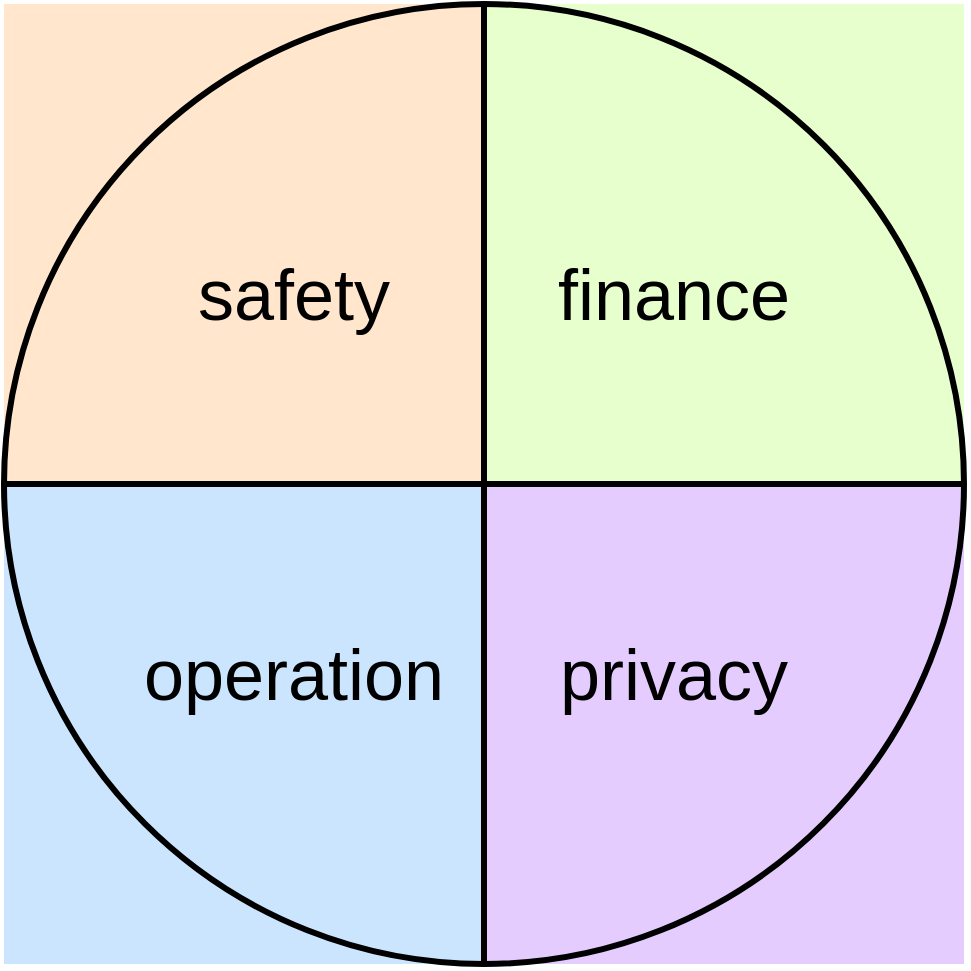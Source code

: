 <mxfile version="21.7.5" type="device" pages="2">
  <diagram id="cAdHGZJsjUvaponxbGY9" name="domains">
    <mxGraphModel dx="2338" dy="1419" grid="1" gridSize="10" guides="1" tooltips="1" connect="1" arrows="1" fold="1" page="0" pageScale="1" pageWidth="1100" pageHeight="850" math="0" shadow="0">
      <root>
        <mxCell id="0" />
        <mxCell id="1" value="elements" style="locked=1;" parent="0" />
        <mxCell id="cLyZf-0CtYA_WugBfVHc-8" value="" style="whiteSpace=wrap;html=1;aspect=fixed;strokeWidth=3;strokeColor=none;fillColor=#FFE6CC;" parent="1" vertex="1">
          <mxGeometry x="240" y="320" width="240" height="240" as="geometry" />
        </mxCell>
        <mxCell id="cLyZf-0CtYA_WugBfVHc-12" value="" style="whiteSpace=wrap;html=1;aspect=fixed;strokeWidth=3;strokeColor=none;fillColor=#E6FFCC;" parent="1" vertex="1">
          <mxGeometry x="480" y="320" width="240" height="240" as="geometry" />
        </mxCell>
        <mxCell id="cLyZf-0CtYA_WugBfVHc-14" value="&lt;font style=&quot;font-size: 24px;&quot;&gt;&lt;br&gt;&lt;/font&gt;" style="whiteSpace=wrap;html=1;aspect=fixed;strokeWidth=3;strokeColor=none;fillColor=#E5CCFF;" parent="1" vertex="1">
          <mxGeometry x="480" y="560" width="240" height="240" as="geometry" />
        </mxCell>
        <mxCell id="cLyZf-0CtYA_WugBfVHc-13" value="&lt;font style=&quot;font-size: 24px;&quot;&gt;&lt;br&gt;&lt;/font&gt;" style="whiteSpace=wrap;html=1;aspect=fixed;strokeWidth=3;strokeColor=none;fillColor=#CCE5FF;" parent="1" vertex="1">
          <mxGeometry x="240" y="560" width="240" height="240" as="geometry" />
        </mxCell>
        <mxCell id="cLyZf-0CtYA_WugBfVHc-23" value="text" style="locked=1;" parent="0" />
        <mxCell id="cLyZf-0CtYA_WugBfVHc-19" value="&lt;span style=&quot;font-size: 36px;&quot;&gt;finance&lt;/span&gt;" style="whiteSpace=wrap;html=1;aspect=fixed;strokeWidth=3;strokeColor=none;fillColor=#E6FFCC;fontSize=36;" parent="cLyZf-0CtYA_WugBfVHc-23" vertex="1">
          <mxGeometry x="480" y="370" width="190" height="190" as="geometry" />
        </mxCell>
        <mxCell id="cLyZf-0CtYA_WugBfVHc-20" value="&lt;font style=&quot;font-size: 36px;&quot;&gt;privacy&lt;br style=&quot;font-size: 36px;&quot;&gt;&lt;/font&gt;" style="whiteSpace=wrap;html=1;aspect=fixed;strokeWidth=3;strokeColor=none;fillColor=#E5CCFF;fontSize=36;" parent="cLyZf-0CtYA_WugBfVHc-23" vertex="1">
          <mxGeometry x="480" y="560" width="190" height="190" as="geometry" />
        </mxCell>
        <mxCell id="cLyZf-0CtYA_WugBfVHc-21" value="&lt;font style=&quot;font-size: 36px;&quot;&gt;operation&lt;br style=&quot;font-size: 36px;&quot;&gt;&lt;/font&gt;" style="whiteSpace=wrap;html=1;aspect=fixed;strokeWidth=3;strokeColor=none;fillColor=#CCE5FF;fontSize=36;" parent="cLyZf-0CtYA_WugBfVHc-23" vertex="1">
          <mxGeometry x="290" y="560" width="190" height="190" as="geometry" />
        </mxCell>
        <mxCell id="cLyZf-0CtYA_WugBfVHc-18" value="&lt;span style=&quot;font-size: 36px;&quot;&gt;safety&lt;/span&gt;" style="whiteSpace=wrap;html=1;aspect=fixed;strokeWidth=3;strokeColor=none;fillColor=#FFE6CC;fontSize=36;" parent="cLyZf-0CtYA_WugBfVHc-23" vertex="1">
          <mxGeometry x="290" y="370" width="190" height="190" as="geometry" />
        </mxCell>
        <mxCell id="cLyZf-0CtYA_WugBfVHc-15" value="ring" style="locked=1;" parent="0" />
        <mxCell id="cLyZf-0CtYA_WugBfVHc-7" value="" style="ellipse;whiteSpace=wrap;html=1;aspect=fixed;fillColor=none;strokeWidth=3;" parent="cLyZf-0CtYA_WugBfVHc-15" vertex="1">
          <mxGeometry x="240" y="320" width="480" height="480" as="geometry" />
        </mxCell>
        <mxCell id="cLyZf-0CtYA_WugBfVHc-16" value="" style="endArrow=none;html=1;rounded=0;entryX=0.5;entryY=0;entryDx=0;entryDy=0;exitX=0.5;exitY=1;exitDx=0;exitDy=0;strokeWidth=3;" parent="cLyZf-0CtYA_WugBfVHc-15" source="cLyZf-0CtYA_WugBfVHc-7" target="cLyZf-0CtYA_WugBfVHc-7" edge="1">
          <mxGeometry width="50" height="50" relative="1" as="geometry">
            <mxPoint x="530" y="730" as="sourcePoint" />
            <mxPoint x="580" y="680" as="targetPoint" />
          </mxGeometry>
        </mxCell>
        <mxCell id="cLyZf-0CtYA_WugBfVHc-17" value="" style="endArrow=none;html=1;rounded=0;entryX=0;entryY=0.5;entryDx=0;entryDy=0;exitX=1;exitY=0.5;exitDx=0;exitDy=0;strokeWidth=3;" parent="cLyZf-0CtYA_WugBfVHc-15" source="cLyZf-0CtYA_WugBfVHc-7" target="cLyZf-0CtYA_WugBfVHc-7" edge="1">
          <mxGeometry width="50" height="50" relative="1" as="geometry">
            <mxPoint x="490" y="810" as="sourcePoint" />
            <mxPoint x="490" y="330" as="targetPoint" />
          </mxGeometry>
        </mxCell>
      </root>
    </mxGraphModel>
  </diagram>
  <diagram name="use" id="z8af5gFmixbVIJ37kYY_">
    <mxGraphModel dx="2396" dy="978" grid="1" gridSize="10" guides="1" tooltips="1" connect="1" arrows="1" fold="1" page="0" pageScale="1" pageWidth="1100" pageHeight="850" math="0" shadow="0">
      <root>
        <mxCell id="Ld40Q0NJ5tMpmQWsl5K9-0" />
        <mxCell id="Ld40Q0NJ5tMpmQWsl5K9-1" value="elements" style="locked=1;" parent="Ld40Q0NJ5tMpmQWsl5K9-0" />
        <mxCell id="Ld40Q0NJ5tMpmQWsl5K9-2" value="" style="whiteSpace=wrap;html=1;aspect=fixed;strokeWidth=3;strokeColor=none;fillColor=#FFE6CC;" vertex="1" parent="Ld40Q0NJ5tMpmQWsl5K9-1">
          <mxGeometry x="240" y="320" width="240" height="240" as="geometry" />
        </mxCell>
        <mxCell id="Ld40Q0NJ5tMpmQWsl5K9-3" value="" style="whiteSpace=wrap;html=1;aspect=fixed;strokeWidth=3;strokeColor=none;fillColor=#E6FFCC;" vertex="1" parent="Ld40Q0NJ5tMpmQWsl5K9-1">
          <mxGeometry x="480" y="320" width="240" height="240" as="geometry" />
        </mxCell>
        <mxCell id="Ld40Q0NJ5tMpmQWsl5K9-4" value="&lt;font style=&quot;font-size: 24px;&quot;&gt;&lt;br&gt;&lt;/font&gt;" style="whiteSpace=wrap;html=1;aspect=fixed;strokeWidth=3;strokeColor=none;fillColor=#E5CCFF;" vertex="1" parent="Ld40Q0NJ5tMpmQWsl5K9-1">
          <mxGeometry x="480" y="560" width="240" height="240" as="geometry" />
        </mxCell>
        <mxCell id="Ld40Q0NJ5tMpmQWsl5K9-5" value="&lt;font style=&quot;font-size: 24px;&quot;&gt;&lt;br&gt;&lt;/font&gt;" style="whiteSpace=wrap;html=1;aspect=fixed;strokeWidth=3;strokeColor=none;fillColor=#CCE5FF;" vertex="1" parent="Ld40Q0NJ5tMpmQWsl5K9-1">
          <mxGeometry x="240" y="560" width="240" height="240" as="geometry" />
        </mxCell>
        <mxCell id="Ld40Q0NJ5tMpmQWsl5K9-6" value="text" style="locked=1;" parent="Ld40Q0NJ5tMpmQWsl5K9-0" />
        <mxCell id="Ld40Q0NJ5tMpmQWsl5K9-7" value="&lt;span style=&quot;font-size: 36px;&quot;&gt;finance&lt;/span&gt;" style="whiteSpace=wrap;html=1;aspect=fixed;strokeWidth=3;strokeColor=none;fillColor=#E6FFCC;fontSize=36;" vertex="1" parent="Ld40Q0NJ5tMpmQWsl5K9-6">
          <mxGeometry x="480" y="370" width="190" height="190" as="geometry" />
        </mxCell>
        <mxCell id="Ld40Q0NJ5tMpmQWsl5K9-8" value="&lt;font style=&quot;font-size: 36px;&quot;&gt;privacy&lt;br style=&quot;font-size: 36px;&quot;&gt;&lt;/font&gt;" style="whiteSpace=wrap;html=1;aspect=fixed;strokeWidth=3;strokeColor=none;fillColor=#E5CCFF;fontSize=36;" vertex="1" parent="Ld40Q0NJ5tMpmQWsl5K9-6">
          <mxGeometry x="480" y="560" width="190" height="190" as="geometry" />
        </mxCell>
        <mxCell id="Ld40Q0NJ5tMpmQWsl5K9-9" value="&lt;font style=&quot;font-size: 36px;&quot;&gt;operation&lt;br style=&quot;font-size: 36px;&quot;&gt;&lt;/font&gt;" style="whiteSpace=wrap;html=1;aspect=fixed;strokeWidth=3;strokeColor=none;fillColor=#CCE5FF;fontSize=36;" vertex="1" parent="Ld40Q0NJ5tMpmQWsl5K9-6">
          <mxGeometry x="290" y="560" width="190" height="190" as="geometry" />
        </mxCell>
        <mxCell id="Ld40Q0NJ5tMpmQWsl5K9-10" value="&lt;span style=&quot;font-size: 36px;&quot;&gt;safety&lt;/span&gt;" style="whiteSpace=wrap;html=1;aspect=fixed;strokeWidth=3;strokeColor=none;fillColor=#FFE6CC;fontSize=36;" vertex="1" parent="Ld40Q0NJ5tMpmQWsl5K9-6">
          <mxGeometry x="290" y="370" width="190" height="190" as="geometry" />
        </mxCell>
        <mxCell id="Ld40Q0NJ5tMpmQWsl5K9-11" value="ring" style="locked=1;" parent="Ld40Q0NJ5tMpmQWsl5K9-0" />
        <mxCell id="Ld40Q0NJ5tMpmQWsl5K9-12" value="" style="ellipse;whiteSpace=wrap;html=1;aspect=fixed;fillColor=none;strokeWidth=3;" vertex="1" parent="Ld40Q0NJ5tMpmQWsl5K9-11">
          <mxGeometry x="240" y="320" width="480" height="480" as="geometry" />
        </mxCell>
        <mxCell id="Ld40Q0NJ5tMpmQWsl5K9-13" value="" style="endArrow=none;html=1;rounded=0;entryX=0.5;entryY=0;entryDx=0;entryDy=0;exitX=0.5;exitY=1;exitDx=0;exitDy=0;strokeWidth=3;" edge="1" parent="Ld40Q0NJ5tMpmQWsl5K9-11" source="Ld40Q0NJ5tMpmQWsl5K9-12" target="Ld40Q0NJ5tMpmQWsl5K9-12">
          <mxGeometry width="50" height="50" relative="1" as="geometry">
            <mxPoint x="530" y="730" as="sourcePoint" />
            <mxPoint x="580" y="680" as="targetPoint" />
          </mxGeometry>
        </mxCell>
        <mxCell id="Ld40Q0NJ5tMpmQWsl5K9-14" value="" style="endArrow=none;html=1;rounded=0;entryX=0;entryY=0.5;entryDx=0;entryDy=0;exitX=1;exitY=0.5;exitDx=0;exitDy=0;strokeWidth=3;" edge="1" parent="Ld40Q0NJ5tMpmQWsl5K9-11" source="Ld40Q0NJ5tMpmQWsl5K9-12" target="Ld40Q0NJ5tMpmQWsl5K9-12">
          <mxGeometry width="50" height="50" relative="1" as="geometry">
            <mxPoint x="490" y="810" as="sourcePoint" />
            <mxPoint x="490" y="330" as="targetPoint" />
          </mxGeometry>
        </mxCell>
      </root>
    </mxGraphModel>
  </diagram>
</mxfile>
